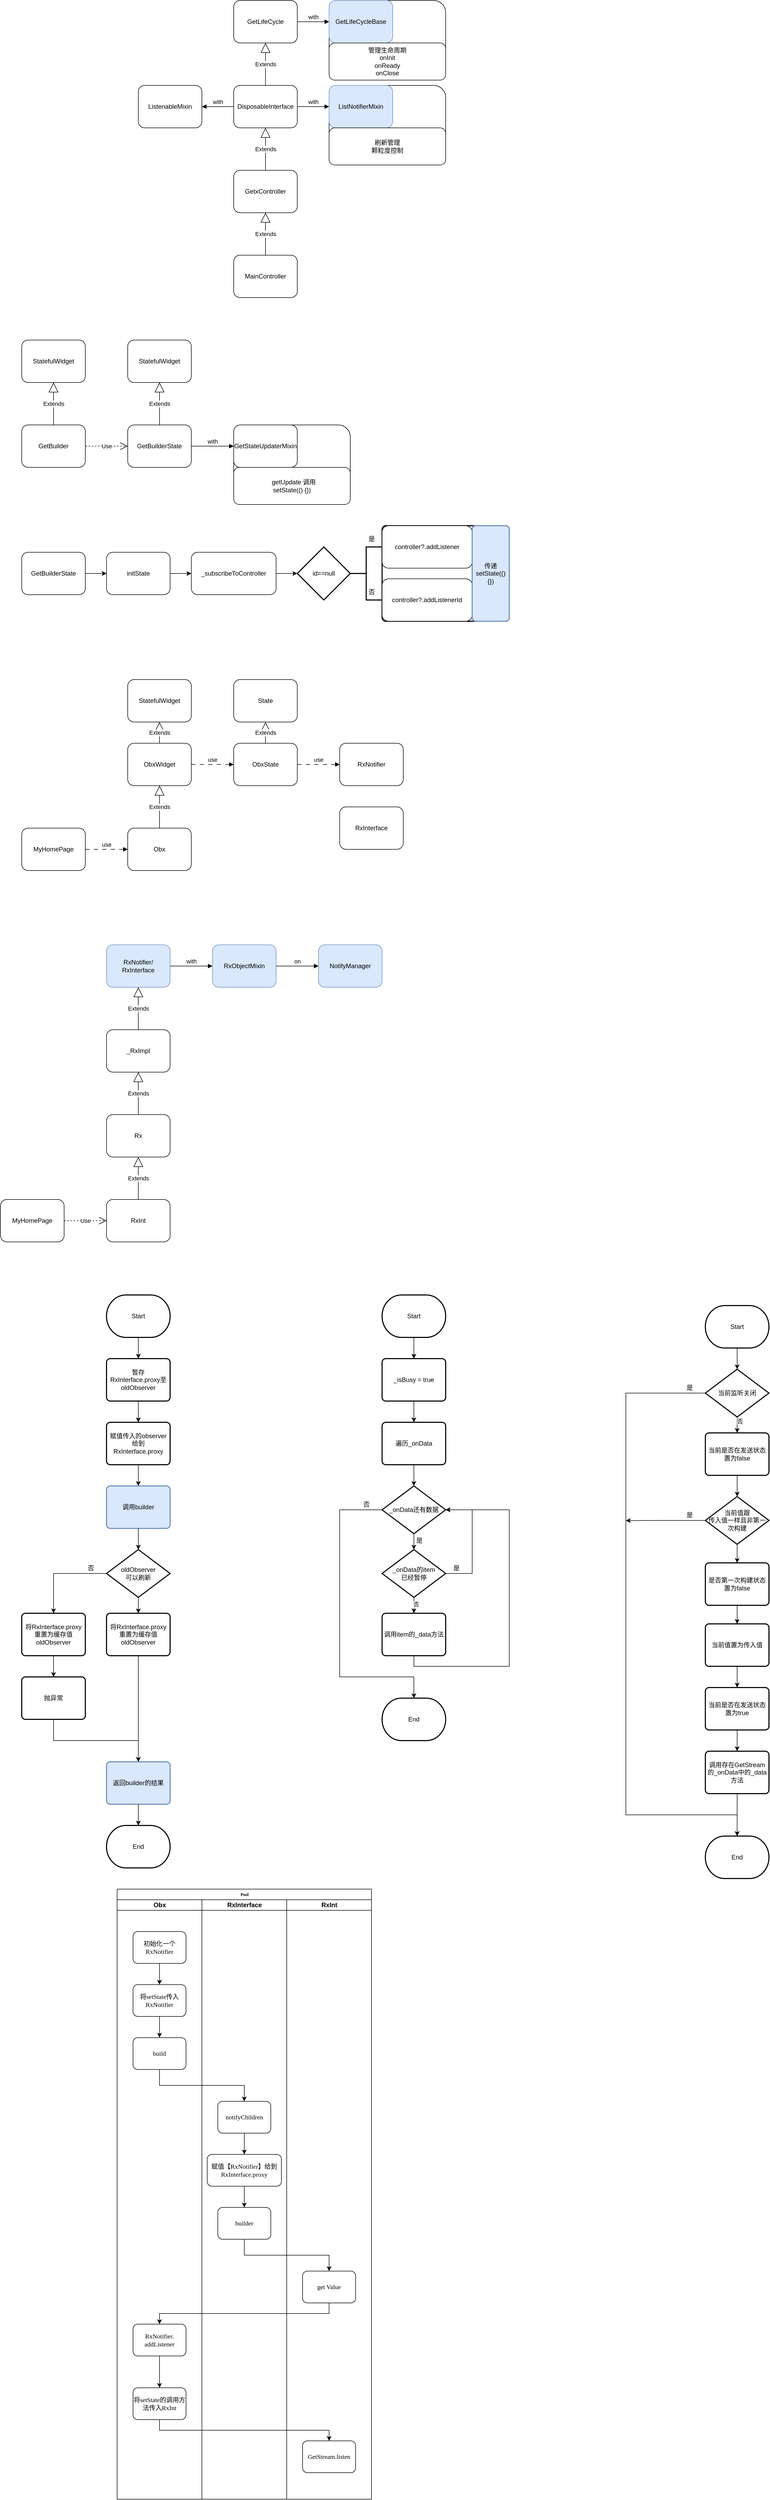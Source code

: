 <mxfile version="24.8.3" pages="2">
  <diagram name="第 1 页" id="KtZMUQ_HMYJ3NJI_0i4-">
    <mxGraphModel dx="1838" dy="1803" grid="1" gridSize="10" guides="1" tooltips="1" connect="1" arrows="1" fold="1" page="1" pageScale="1" pageWidth="1100" pageHeight="850" math="0" shadow="0">
      <root>
        <mxCell id="0" />
        <mxCell id="1" parent="0" />
        <mxCell id="SNZJ2nct3_6-nZTWgv0k-29" value="" style="rounded=1;whiteSpace=wrap;html=1;absoluteArcSize=1;arcSize=14;strokeWidth=2;" parent="1" vertex="1">
          <mxGeometry x="760" y="910" width="240" height="180" as="geometry" />
        </mxCell>
        <mxCell id="SNZJ2nct3_6-nZTWgv0k-13" value="" style="rounded=1;whiteSpace=wrap;html=1;" parent="1" vertex="1">
          <mxGeometry x="480" y="720" width="220" height="150" as="geometry" />
        </mxCell>
        <mxCell id="tziFPW0K3g8hJEwGUGj2-17" value="" style="rounded=1;whiteSpace=wrap;html=1;" parent="1" vertex="1">
          <mxGeometry x="660" y="80" width="220" height="150" as="geometry" />
        </mxCell>
        <mxCell id="tziFPW0K3g8hJEwGUGj2-15" value="" style="rounded=1;whiteSpace=wrap;html=1;" parent="1" vertex="1">
          <mxGeometry x="660" y="-80" width="220" height="150" as="geometry" />
        </mxCell>
        <mxCell id="tziFPW0K3g8hJEwGUGj2-1" value="MainController" style="rounded=1;whiteSpace=wrap;html=1;" parent="1" vertex="1">
          <mxGeometry x="480" y="400" width="120" height="80" as="geometry" />
        </mxCell>
        <mxCell id="tziFPW0K3g8hJEwGUGj2-2" value="GetxController" style="rounded=1;whiteSpace=wrap;html=1;" parent="1" vertex="1">
          <mxGeometry x="480" y="240" width="120" height="80" as="geometry" />
        </mxCell>
        <mxCell id="tziFPW0K3g8hJEwGUGj2-3" value="Extends" style="endArrow=block;endSize=16;endFill=0;html=1;rounded=0;entryX=0.5;entryY=1;entryDx=0;entryDy=0;exitX=0.5;exitY=0;exitDx=0;exitDy=0;" parent="1" source="tziFPW0K3g8hJEwGUGj2-1" target="tziFPW0K3g8hJEwGUGj2-2" edge="1">
          <mxGeometry width="160" relative="1" as="geometry">
            <mxPoint x="470" y="420" as="sourcePoint" />
            <mxPoint x="630" y="420" as="targetPoint" />
          </mxGeometry>
        </mxCell>
        <mxCell id="tziFPW0K3g8hJEwGUGj2-4" value="DisposableInterface" style="rounded=1;whiteSpace=wrap;html=1;" parent="1" vertex="1">
          <mxGeometry x="480" y="80" width="120" height="80" as="geometry" />
        </mxCell>
        <mxCell id="tziFPW0K3g8hJEwGUGj2-5" value="Extends" style="endArrow=block;endSize=16;endFill=0;html=1;rounded=0;entryX=0.5;entryY=1;entryDx=0;entryDy=0;exitX=0.5;exitY=0;exitDx=0;exitDy=0;" parent="1" source="tziFPW0K3g8hJEwGUGj2-2" target="tziFPW0K3g8hJEwGUGj2-4" edge="1">
          <mxGeometry width="160" relative="1" as="geometry">
            <mxPoint x="620" y="250" as="sourcePoint" />
            <mxPoint x="620" y="170" as="targetPoint" />
          </mxGeometry>
        </mxCell>
        <mxCell id="tziFPW0K3g8hJEwGUGj2-6" value="ListenableMixin" style="rounded=1;whiteSpace=wrap;html=1;" parent="1" vertex="1">
          <mxGeometry x="300" y="80" width="120" height="80" as="geometry" />
        </mxCell>
        <mxCell id="tziFPW0K3g8hJEwGUGj2-7" value="ListNotifierMixin" style="rounded=1;whiteSpace=wrap;html=1;fillColor=#dae8fc;strokeColor=#6c8ebf;" parent="1" vertex="1">
          <mxGeometry x="660" y="80" width="120" height="80" as="geometry" />
        </mxCell>
        <mxCell id="tziFPW0K3g8hJEwGUGj2-8" value="with" style="html=1;verticalAlign=bottom;endArrow=block;curved=0;rounded=0;entryX=1;entryY=0.5;entryDx=0;entryDy=0;" parent="1" target="tziFPW0K3g8hJEwGUGj2-6" edge="1">
          <mxGeometry width="80" relative="1" as="geometry">
            <mxPoint x="480" y="120" as="sourcePoint" />
            <mxPoint x="590" y="120" as="targetPoint" />
          </mxGeometry>
        </mxCell>
        <mxCell id="tziFPW0K3g8hJEwGUGj2-9" value="with" style="html=1;verticalAlign=bottom;endArrow=block;curved=0;rounded=0;entryX=0;entryY=0.5;entryDx=0;entryDy=0;exitX=1;exitY=0.5;exitDx=0;exitDy=0;" parent="1" source="tziFPW0K3g8hJEwGUGj2-4" target="tziFPW0K3g8hJEwGUGj2-7" edge="1">
          <mxGeometry width="80" relative="1" as="geometry">
            <mxPoint x="620" y="160" as="sourcePoint" />
            <mxPoint x="410" y="130" as="targetPoint" />
          </mxGeometry>
        </mxCell>
        <mxCell id="tziFPW0K3g8hJEwGUGj2-10" value="GetLifeCycle" style="rounded=1;whiteSpace=wrap;html=1;" parent="1" vertex="1">
          <mxGeometry x="480" y="-80" width="120" height="80" as="geometry" />
        </mxCell>
        <mxCell id="tziFPW0K3g8hJEwGUGj2-11" value="Extends" style="endArrow=block;endSize=16;endFill=0;html=1;rounded=0;entryX=0.5;entryY=1;entryDx=0;entryDy=0;" parent="1" source="tziFPW0K3g8hJEwGUGj2-4" target="tziFPW0K3g8hJEwGUGj2-10" edge="1">
          <mxGeometry width="160" relative="1" as="geometry">
            <mxPoint x="550" y="250" as="sourcePoint" />
            <mxPoint x="550" y="170" as="targetPoint" />
          </mxGeometry>
        </mxCell>
        <mxCell id="tziFPW0K3g8hJEwGUGj2-13" value="GetLifeCycleBase" style="rounded=1;whiteSpace=wrap;html=1;fillColor=#dae8fc;strokeColor=#6c8ebf;" parent="1" vertex="1">
          <mxGeometry x="660" y="-80" width="120" height="80" as="geometry" />
        </mxCell>
        <mxCell id="tziFPW0K3g8hJEwGUGj2-14" value="with" style="html=1;verticalAlign=bottom;endArrow=block;curved=0;rounded=0;entryX=0;entryY=0.5;entryDx=0;entryDy=0;exitX=1;exitY=0.5;exitDx=0;exitDy=0;" parent="1" source="tziFPW0K3g8hJEwGUGj2-10" target="tziFPW0K3g8hJEwGUGj2-13" edge="1">
          <mxGeometry width="80" relative="1" as="geometry">
            <mxPoint x="610" y="130" as="sourcePoint" />
            <mxPoint x="670" y="130" as="targetPoint" />
          </mxGeometry>
        </mxCell>
        <mxCell id="tziFPW0K3g8hJEwGUGj2-16" value="管理生命周期&lt;div&gt;onInit&lt;br&gt;onReady&lt;br&gt;&lt;/div&gt;&lt;div&gt;onClose&lt;br&gt;&lt;/div&gt;" style="rounded=1;whiteSpace=wrap;html=1;" parent="1" vertex="1">
          <mxGeometry x="660" width="220" height="70" as="geometry" />
        </mxCell>
        <mxCell id="tziFPW0K3g8hJEwGUGj2-18" value="刷新管理&lt;div&gt;颗粒度控制&lt;/div&gt;" style="rounded=1;whiteSpace=wrap;html=1;" parent="1" vertex="1">
          <mxGeometry x="660" y="160" width="220" height="70" as="geometry" />
        </mxCell>
        <mxCell id="SNZJ2nct3_6-nZTWgv0k-1" value="GetBuilder" style="rounded=1;whiteSpace=wrap;html=1;" parent="1" vertex="1">
          <mxGeometry x="80" y="720" width="120" height="80" as="geometry" />
        </mxCell>
        <mxCell id="SNZJ2nct3_6-nZTWgv0k-2" value="StatefulWidget" style="rounded=1;whiteSpace=wrap;html=1;" parent="1" vertex="1">
          <mxGeometry x="80" y="560" width="120" height="80" as="geometry" />
        </mxCell>
        <mxCell id="SNZJ2nct3_6-nZTWgv0k-3" value="Extends" style="endArrow=block;endSize=16;endFill=0;html=1;rounded=0;entryX=0.5;entryY=1;entryDx=0;entryDy=0;exitX=0.5;exitY=0;exitDx=0;exitDy=0;" parent="1" source="SNZJ2nct3_6-nZTWgv0k-1" target="SNZJ2nct3_6-nZTWgv0k-2" edge="1">
          <mxGeometry width="160" relative="1" as="geometry">
            <mxPoint x="390" y="490" as="sourcePoint" />
            <mxPoint x="390" y="410" as="targetPoint" />
          </mxGeometry>
        </mxCell>
        <mxCell id="SNZJ2nct3_6-nZTWgv0k-5" value="Use" style="endArrow=open;endSize=12;dashed=1;html=1;rounded=0;exitX=1;exitY=0.5;exitDx=0;exitDy=0;entryX=0;entryY=0.5;entryDx=0;entryDy=0;" parent="1" source="SNZJ2nct3_6-nZTWgv0k-1" target="SNZJ2nct3_6-nZTWgv0k-6" edge="1">
          <mxGeometry width="160" relative="1" as="geometry">
            <mxPoint x="310" y="710" as="sourcePoint" />
            <mxPoint x="280" y="760" as="targetPoint" />
          </mxGeometry>
        </mxCell>
        <mxCell id="SNZJ2nct3_6-nZTWgv0k-6" value="GetBuilderState" style="rounded=1;whiteSpace=wrap;html=1;" parent="1" vertex="1">
          <mxGeometry x="280" y="720" width="120" height="80" as="geometry" />
        </mxCell>
        <mxCell id="SNZJ2nct3_6-nZTWgv0k-8" value="StatefulWidget" style="rounded=1;whiteSpace=wrap;html=1;" parent="1" vertex="1">
          <mxGeometry x="280" y="560" width="120" height="80" as="geometry" />
        </mxCell>
        <mxCell id="SNZJ2nct3_6-nZTWgv0k-9" value="Extends" style="endArrow=block;endSize=16;endFill=0;html=1;rounded=0;entryX=0.5;entryY=1;entryDx=0;entryDy=0;exitX=0.5;exitY=0;exitDx=0;exitDy=0;exitPerimeter=0;" parent="1" source="SNZJ2nct3_6-nZTWgv0k-6" target="SNZJ2nct3_6-nZTWgv0k-8" edge="1">
          <mxGeometry width="160" relative="1" as="geometry">
            <mxPoint x="340" y="710" as="sourcePoint" />
            <mxPoint x="150" y="650" as="targetPoint" />
          </mxGeometry>
        </mxCell>
        <mxCell id="SNZJ2nct3_6-nZTWgv0k-11" value="with" style="html=1;verticalAlign=bottom;endArrow=block;curved=0;rounded=0;entryX=0;entryY=0.5;entryDx=0;entryDy=0;exitX=1;exitY=0.5;exitDx=0;exitDy=0;" parent="1" source="SNZJ2nct3_6-nZTWgv0k-6" target="SNZJ2nct3_6-nZTWgv0k-12" edge="1">
          <mxGeometry width="80" relative="1" as="geometry">
            <mxPoint x="410" y="772" as="sourcePoint" />
            <mxPoint x="670" y="-30" as="targetPoint" />
          </mxGeometry>
        </mxCell>
        <mxCell id="SNZJ2nct3_6-nZTWgv0k-12" value="GetStateUpdaterMixin" style="rounded=1;whiteSpace=wrap;html=1;" parent="1" vertex="1">
          <mxGeometry x="480" y="720" width="120" height="80" as="geometry" />
        </mxCell>
        <mxCell id="SNZJ2nct3_6-nZTWgv0k-14" value="&lt;div&gt;&lt;div&gt;&amp;nbsp;&amp;nbsp;&lt;span style=&quot;background-color: initial;&quot;&gt;getUpdate 调用&lt;br&gt;setState(() {})&lt;br&gt;&lt;/span&gt;&lt;/div&gt;&lt;/div&gt;" style="rounded=1;whiteSpace=wrap;html=1;" parent="1" vertex="1">
          <mxGeometry x="480" y="800" width="220" height="70" as="geometry" />
        </mxCell>
        <mxCell id="SNZJ2nct3_6-nZTWgv0k-17" style="edgeStyle=orthogonalEdgeStyle;rounded=0;orthogonalLoop=1;jettySize=auto;html=1;exitX=1;exitY=0.5;exitDx=0;exitDy=0;entryX=0;entryY=0.5;entryDx=0;entryDy=0;" parent="1" source="SNZJ2nct3_6-nZTWgv0k-15" target="SNZJ2nct3_6-nZTWgv0k-16" edge="1">
          <mxGeometry relative="1" as="geometry" />
        </mxCell>
        <mxCell id="SNZJ2nct3_6-nZTWgv0k-15" value="GetBuilderState" style="rounded=1;whiteSpace=wrap;html=1;" parent="1" vertex="1">
          <mxGeometry x="80" y="960" width="120" height="80" as="geometry" />
        </mxCell>
        <mxCell id="SNZJ2nct3_6-nZTWgv0k-19" style="edgeStyle=orthogonalEdgeStyle;rounded=0;orthogonalLoop=1;jettySize=auto;html=1;exitX=1;exitY=0.5;exitDx=0;exitDy=0;entryX=0;entryY=0.5;entryDx=0;entryDy=0;" parent="1" source="SNZJ2nct3_6-nZTWgv0k-16" target="SNZJ2nct3_6-nZTWgv0k-18" edge="1">
          <mxGeometry relative="1" as="geometry" />
        </mxCell>
        <mxCell id="SNZJ2nct3_6-nZTWgv0k-16" value="initState" style="rounded=1;whiteSpace=wrap;html=1;" parent="1" vertex="1">
          <mxGeometry x="240" y="960" width="120" height="80" as="geometry" />
        </mxCell>
        <mxCell id="SNZJ2nct3_6-nZTWgv0k-18" value="_subscribeToController" style="rounded=1;whiteSpace=wrap;html=1;" parent="1" vertex="1">
          <mxGeometry x="400" y="960" width="160" height="80" as="geometry" />
        </mxCell>
        <mxCell id="SNZJ2nct3_6-nZTWgv0k-21" value="id==null" style="strokeWidth=2;html=1;shape=mxgraph.flowchart.decision;whiteSpace=wrap;" parent="1" vertex="1">
          <mxGeometry x="600" y="950" width="100" height="100" as="geometry" />
        </mxCell>
        <mxCell id="SNZJ2nct3_6-nZTWgv0k-22" style="edgeStyle=orthogonalEdgeStyle;rounded=0;orthogonalLoop=1;jettySize=auto;html=1;exitX=1;exitY=0.5;exitDx=0;exitDy=0;entryX=0;entryY=0.5;entryDx=0;entryDy=0;entryPerimeter=0;" parent="1" source="SNZJ2nct3_6-nZTWgv0k-18" target="SNZJ2nct3_6-nZTWgv0k-21" edge="1">
          <mxGeometry relative="1" as="geometry" />
        </mxCell>
        <mxCell id="SNZJ2nct3_6-nZTWgv0k-23" value="" style="strokeWidth=2;html=1;shape=mxgraph.flowchart.annotation_2;align=left;labelPosition=right;pointerEvents=1;" parent="1" vertex="1">
          <mxGeometry x="700" y="950" width="60" height="100" as="geometry" />
        </mxCell>
        <mxCell id="SNZJ2nct3_6-nZTWgv0k-24" style="edgeStyle=orthogonalEdgeStyle;rounded=0;orthogonalLoop=1;jettySize=auto;html=1;exitX=0;exitY=0.5;exitDx=0;exitDy=0;exitPerimeter=0;entryX=1;entryY=0.5;entryDx=0;entryDy=0;entryPerimeter=0;" parent="1" source="SNZJ2nct3_6-nZTWgv0k-23" target="SNZJ2nct3_6-nZTWgv0k-21" edge="1">
          <mxGeometry relative="1" as="geometry" />
        </mxCell>
        <mxCell id="SNZJ2nct3_6-nZTWgv0k-25" value="是" style="text;html=1;align=center;verticalAlign=middle;resizable=0;points=[];autosize=1;strokeColor=none;fillColor=none;" parent="1" vertex="1">
          <mxGeometry x="720" y="920" width="40" height="30" as="geometry" />
        </mxCell>
        <mxCell id="SNZJ2nct3_6-nZTWgv0k-26" value="controller?.addListener" style="rounded=1;whiteSpace=wrap;html=1;" parent="1" vertex="1">
          <mxGeometry x="760" y="910" width="170" height="80" as="geometry" />
        </mxCell>
        <mxCell id="SNZJ2nct3_6-nZTWgv0k-27" value="controller?.addListenerId" style="rounded=1;whiteSpace=wrap;html=1;" parent="1" vertex="1">
          <mxGeometry x="760" y="1010" width="170" height="80" as="geometry" />
        </mxCell>
        <mxCell id="SNZJ2nct3_6-nZTWgv0k-28" value="否" style="text;html=1;align=center;verticalAlign=middle;resizable=0;points=[];autosize=1;strokeColor=none;fillColor=none;" parent="1" vertex="1">
          <mxGeometry x="720" y="1020" width="40" height="30" as="geometry" />
        </mxCell>
        <mxCell id="SNZJ2nct3_6-nZTWgv0k-30" value="传递&lt;div&gt;setState(() {})&lt;br&gt;&lt;/div&gt;" style="rounded=1;whiteSpace=wrap;html=1;absoluteArcSize=1;arcSize=14;strokeWidth=2;fillColor=#dae8fc;strokeColor=#6c8ebf;" parent="1" vertex="1">
          <mxGeometry x="930" y="910" width="70" height="180" as="geometry" />
        </mxCell>
        <mxCell id="FGk7uatt8q7ay4vjsJlc-1" value="MyHomePage" style="rounded=1;whiteSpace=wrap;html=1;" parent="1" vertex="1">
          <mxGeometry x="80" y="1480" width="120" height="80" as="geometry" />
        </mxCell>
        <mxCell id="FGk7uatt8q7ay4vjsJlc-2" value="Obx" style="rounded=1;whiteSpace=wrap;html=1;" parent="1" vertex="1">
          <mxGeometry x="280" y="1480" width="120" height="80" as="geometry" />
        </mxCell>
        <mxCell id="FGk7uatt8q7ay4vjsJlc-5" value="use" style="html=1;verticalAlign=bottom;endArrow=block;curved=0;rounded=0;exitX=1;exitY=0.5;exitDx=0;exitDy=0;entryX=0;entryY=0.5;entryDx=0;entryDy=0;dashed=1;dashPattern=8 8;" parent="1" source="FGk7uatt8q7ay4vjsJlc-1" target="FGk7uatt8q7ay4vjsJlc-2" edge="1">
          <mxGeometry width="80" relative="1" as="geometry">
            <mxPoint x="510" y="1490" as="sourcePoint" />
            <mxPoint x="140" y="1600" as="targetPoint" />
          </mxGeometry>
        </mxCell>
        <mxCell id="FGk7uatt8q7ay4vjsJlc-6" value="ObxWidget" style="rounded=1;whiteSpace=wrap;html=1;" parent="1" vertex="1">
          <mxGeometry x="280" y="1320" width="120" height="80" as="geometry" />
        </mxCell>
        <mxCell id="FGk7uatt8q7ay4vjsJlc-7" value="Extends" style="endArrow=block;endSize=16;endFill=0;html=1;rounded=0;entryX=0.5;entryY=1;entryDx=0;entryDy=0;exitX=0.5;exitY=0;exitDx=0;exitDy=0;" parent="1" source="FGk7uatt8q7ay4vjsJlc-2" target="FGk7uatt8q7ay4vjsJlc-6" edge="1">
          <mxGeometry width="160" relative="1" as="geometry">
            <mxPoint x="390" y="1435" as="sourcePoint" />
            <mxPoint x="390" y="1355" as="targetPoint" />
          </mxGeometry>
        </mxCell>
        <mxCell id="FGk7uatt8q7ay4vjsJlc-8" value="StatefulWidget" style="rounded=1;whiteSpace=wrap;html=1;" parent="1" vertex="1">
          <mxGeometry x="280" y="1200" width="120" height="80" as="geometry" />
        </mxCell>
        <mxCell id="FGk7uatt8q7ay4vjsJlc-9" value="Extends" style="endArrow=block;endSize=16;endFill=0;html=1;rounded=0;entryX=0.5;entryY=1;entryDx=0;entryDy=0;exitX=0.5;exitY=0;exitDx=0;exitDy=0;" parent="1" source="FGk7uatt8q7ay4vjsJlc-6" target="FGk7uatt8q7ay4vjsJlc-8" edge="1">
          <mxGeometry width="160" relative="1" as="geometry">
            <mxPoint x="430" y="1300" as="sourcePoint" />
            <mxPoint x="350" y="1410" as="targetPoint" />
          </mxGeometry>
        </mxCell>
        <mxCell id="FGk7uatt8q7ay4vjsJlc-10" value="use" style="html=1;verticalAlign=bottom;endArrow=block;curved=0;rounded=0;exitX=1;exitY=0.5;exitDx=0;exitDy=0;dashed=1;dashPattern=8 8;entryX=0;entryY=0.5;entryDx=0;entryDy=0;" parent="1" source="FGk7uatt8q7ay4vjsJlc-6" target="FGk7uatt8q7ay4vjsJlc-11" edge="1">
          <mxGeometry width="80" relative="1" as="geometry">
            <mxPoint x="210" y="1530" as="sourcePoint" />
            <mxPoint x="520" y="1400" as="targetPoint" />
          </mxGeometry>
        </mxCell>
        <mxCell id="FGk7uatt8q7ay4vjsJlc-11" value="ObxState" style="rounded=1;whiteSpace=wrap;html=1;" parent="1" vertex="1">
          <mxGeometry x="480" y="1320" width="120" height="80" as="geometry" />
        </mxCell>
        <mxCell id="FGk7uatt8q7ay4vjsJlc-12" value="State" style="rounded=1;whiteSpace=wrap;html=1;" parent="1" vertex="1">
          <mxGeometry x="480" y="1200" width="120" height="80" as="geometry" />
        </mxCell>
        <mxCell id="FGk7uatt8q7ay4vjsJlc-13" value="Extends" style="endArrow=block;endSize=16;endFill=0;html=1;rounded=0;entryX=0.5;entryY=1;entryDx=0;entryDy=0;exitX=0.5;exitY=0;exitDx=0;exitDy=0;" parent="1" source="FGk7uatt8q7ay4vjsJlc-11" target="FGk7uatt8q7ay4vjsJlc-12" edge="1">
          <mxGeometry width="160" relative="1" as="geometry">
            <mxPoint x="350" y="1330" as="sourcePoint" />
            <mxPoint x="350" y="1290" as="targetPoint" />
          </mxGeometry>
        </mxCell>
        <mxCell id="FGk7uatt8q7ay4vjsJlc-14" value="RxNotifier" style="rounded=1;whiteSpace=wrap;html=1;" parent="1" vertex="1">
          <mxGeometry x="680" y="1320" width="120" height="80" as="geometry" />
        </mxCell>
        <mxCell id="FGk7uatt8q7ay4vjsJlc-15" value="use" style="html=1;verticalAlign=bottom;endArrow=block;curved=0;rounded=0;exitX=1;exitY=0.5;exitDx=0;exitDy=0;dashed=1;dashPattern=8 8;entryX=0;entryY=0.5;entryDx=0;entryDy=0;" parent="1" source="FGk7uatt8q7ay4vjsJlc-11" target="FGk7uatt8q7ay4vjsJlc-14" edge="1">
          <mxGeometry width="80" relative="1" as="geometry">
            <mxPoint x="410" y="1370" as="sourcePoint" />
            <mxPoint x="490" y="1370" as="targetPoint" />
          </mxGeometry>
        </mxCell>
        <mxCell id="FGk7uatt8q7ay4vjsJlc-16" value="RxInterface" style="rounded=1;whiteSpace=wrap;html=1;" parent="1" vertex="1">
          <mxGeometry x="680" y="1440" width="120" height="80" as="geometry" />
        </mxCell>
        <mxCell id="q1cwfBUUmORI7eDJNhAQ-1" value="MyHomePage" style="rounded=1;whiteSpace=wrap;html=1;" parent="1" vertex="1">
          <mxGeometry x="40" y="2180" width="120" height="80" as="geometry" />
        </mxCell>
        <mxCell id="q1cwfBUUmORI7eDJNhAQ-2" value="RxInt" style="rounded=1;whiteSpace=wrap;html=1;" parent="1" vertex="1">
          <mxGeometry x="240" y="2180" width="120" height="80" as="geometry" />
        </mxCell>
        <mxCell id="q1cwfBUUmORI7eDJNhAQ-4" value="Use" style="endArrow=open;endSize=12;dashed=1;html=1;rounded=0;exitX=1;exitY=0.5;exitDx=0;exitDy=0;entryX=0;entryY=0.5;entryDx=0;entryDy=0;" parent="1" source="q1cwfBUUmORI7eDJNhAQ-1" target="q1cwfBUUmORI7eDJNhAQ-2" edge="1">
          <mxGeometry width="160" relative="1" as="geometry">
            <mxPoint x="430" y="2010" as="sourcePoint" />
            <mxPoint x="590" y="2010" as="targetPoint" />
          </mxGeometry>
        </mxCell>
        <mxCell id="q1cwfBUUmORI7eDJNhAQ-5" value="Rx" style="rounded=1;whiteSpace=wrap;html=1;" parent="1" vertex="1">
          <mxGeometry x="240" y="2020" width="120" height="80" as="geometry" />
        </mxCell>
        <mxCell id="q1cwfBUUmORI7eDJNhAQ-6" value="Extends" style="endArrow=block;endSize=16;endFill=0;html=1;rounded=0;entryX=0.5;entryY=1;entryDx=0;entryDy=0;exitX=0.5;exitY=0;exitDx=0;exitDy=0;" parent="1" source="q1cwfBUUmORI7eDJNhAQ-2" target="q1cwfBUUmORI7eDJNhAQ-5" edge="1">
          <mxGeometry width="160" relative="1" as="geometry">
            <mxPoint x="310" y="1670" as="sourcePoint" />
            <mxPoint x="310" y="1590" as="targetPoint" />
          </mxGeometry>
        </mxCell>
        <mxCell id="q1cwfBUUmORI7eDJNhAQ-7" value="_RxImpl" style="rounded=1;whiteSpace=wrap;html=1;" parent="1" vertex="1">
          <mxGeometry x="240" y="1860" width="120" height="80" as="geometry" />
        </mxCell>
        <mxCell id="q1cwfBUUmORI7eDJNhAQ-8" value="Extends" style="endArrow=block;endSize=16;endFill=0;html=1;rounded=0;entryX=0.5;entryY=1;entryDx=0;entryDy=0;exitX=0.5;exitY=0;exitDx=0;exitDy=0;" parent="1" source="q1cwfBUUmORI7eDJNhAQ-5" target="q1cwfBUUmORI7eDJNhAQ-7" edge="1">
          <mxGeometry width="160" relative="1" as="geometry">
            <mxPoint x="310" y="2190" as="sourcePoint" />
            <mxPoint x="310" y="2110" as="targetPoint" />
          </mxGeometry>
        </mxCell>
        <mxCell id="q1cwfBUUmORI7eDJNhAQ-9" value="RxNotifier/&lt;div&gt;RxInterface&lt;/div&gt;" style="rounded=1;whiteSpace=wrap;html=1;fillColor=#dae8fc;strokeColor=#6c8ebf;" parent="1" vertex="1">
          <mxGeometry x="240" y="1700" width="120" height="80" as="geometry" />
        </mxCell>
        <mxCell id="q1cwfBUUmORI7eDJNhAQ-10" value="Extends" style="endArrow=block;endSize=16;endFill=0;html=1;rounded=0;entryX=0.5;entryY=1;entryDx=0;entryDy=0;exitX=0.5;exitY=0;exitDx=0;exitDy=0;" parent="1" source="q1cwfBUUmORI7eDJNhAQ-7" target="q1cwfBUUmORI7eDJNhAQ-9" edge="1">
          <mxGeometry width="160" relative="1" as="geometry">
            <mxPoint x="310" y="2030" as="sourcePoint" />
            <mxPoint x="310" y="1950" as="targetPoint" />
          </mxGeometry>
        </mxCell>
        <mxCell id="q1cwfBUUmORI7eDJNhAQ-11" value="RxObjectMixin" style="rounded=1;whiteSpace=wrap;html=1;fillColor=#dae8fc;strokeColor=#6c8ebf;" parent="1" vertex="1">
          <mxGeometry x="440" y="1700" width="120" height="80" as="geometry" />
        </mxCell>
        <mxCell id="q1cwfBUUmORI7eDJNhAQ-12" value="with" style="html=1;verticalAlign=bottom;endArrow=block;curved=0;rounded=0;entryX=0;entryY=0.5;entryDx=0;entryDy=0;exitX=1;exitY=0.5;exitDx=0;exitDy=0;" parent="1" source="q1cwfBUUmORI7eDJNhAQ-9" target="q1cwfBUUmORI7eDJNhAQ-11" edge="1">
          <mxGeometry width="80" relative="1" as="geometry">
            <mxPoint x="370" y="1650" as="sourcePoint" />
            <mxPoint x="450" y="1650" as="targetPoint" />
          </mxGeometry>
        </mxCell>
        <mxCell id="q1cwfBUUmORI7eDJNhAQ-13" value="NotifyManager" style="rounded=1;whiteSpace=wrap;html=1;fillColor=#dae8fc;strokeColor=#6c8ebf;" parent="1" vertex="1">
          <mxGeometry x="640" y="1700" width="120" height="80" as="geometry" />
        </mxCell>
        <mxCell id="q1cwfBUUmORI7eDJNhAQ-14" value="on" style="html=1;verticalAlign=bottom;endArrow=block;curved=0;rounded=0;entryX=0;entryY=0.5;entryDx=0;entryDy=0;exitX=1;exitY=0.5;exitDx=0;exitDy=0;" parent="1" source="q1cwfBUUmORI7eDJNhAQ-11" target="q1cwfBUUmORI7eDJNhAQ-13" edge="1">
          <mxGeometry width="80" relative="1" as="geometry">
            <mxPoint x="370" y="1750" as="sourcePoint" />
            <mxPoint x="450" y="1750" as="targetPoint" />
          </mxGeometry>
        </mxCell>
        <mxCell id="q1cwfBUUmORI7eDJNhAQ-21" style="edgeStyle=orthogonalEdgeStyle;rounded=0;orthogonalLoop=1;jettySize=auto;html=1;exitX=0.5;exitY=1;exitDx=0;exitDy=0;" parent="1" source="q1cwfBUUmORI7eDJNhAQ-16" target="q1cwfBUUmORI7eDJNhAQ-20" edge="1">
          <mxGeometry relative="1" as="geometry" />
        </mxCell>
        <mxCell id="q1cwfBUUmORI7eDJNhAQ-16" value="_isBusy = true" style="rounded=1;whiteSpace=wrap;html=1;absoluteArcSize=1;arcSize=14;strokeWidth=2;" parent="1" vertex="1">
          <mxGeometry x="760" y="2480" width="120" height="80" as="geometry" />
        </mxCell>
        <mxCell id="q1cwfBUUmORI7eDJNhAQ-18" style="edgeStyle=orthogonalEdgeStyle;rounded=0;orthogonalLoop=1;jettySize=auto;html=1;entryX=0.5;entryY=0;entryDx=0;entryDy=0;" parent="1" source="q1cwfBUUmORI7eDJNhAQ-17" target="q1cwfBUUmORI7eDJNhAQ-16" edge="1">
          <mxGeometry relative="1" as="geometry" />
        </mxCell>
        <mxCell id="q1cwfBUUmORI7eDJNhAQ-17" value="Start" style="strokeWidth=2;html=1;shape=mxgraph.flowchart.terminator;whiteSpace=wrap;" parent="1" vertex="1">
          <mxGeometry x="760" y="2360" width="120" height="80" as="geometry" />
        </mxCell>
        <mxCell id="q1cwfBUUmORI7eDJNhAQ-35" style="edgeStyle=orthogonalEdgeStyle;rounded=0;orthogonalLoop=1;jettySize=auto;html=1;exitX=0;exitY=0.5;exitDx=0;exitDy=0;exitPerimeter=0;" parent="1" source="q1cwfBUUmORI7eDJNhAQ-19" target="q1cwfBUUmORI7eDJNhAQ-25" edge="1">
          <mxGeometry relative="1" as="geometry">
            <Array as="points">
              <mxPoint x="680" y="2765" />
              <mxPoint x="680" y="3080" />
              <mxPoint x="820" y="3080" />
            </Array>
          </mxGeometry>
        </mxCell>
        <mxCell id="q1cwfBUUmORI7eDJNhAQ-19" value="_onData还有数据" style="strokeWidth=2;html=1;shape=mxgraph.flowchart.decision;whiteSpace=wrap;" parent="1" vertex="1">
          <mxGeometry x="760" y="2720" width="120" height="90" as="geometry" />
        </mxCell>
        <mxCell id="q1cwfBUUmORI7eDJNhAQ-22" style="edgeStyle=orthogonalEdgeStyle;rounded=0;orthogonalLoop=1;jettySize=auto;html=1;exitX=0.5;exitY=1;exitDx=0;exitDy=0;" parent="1" source="q1cwfBUUmORI7eDJNhAQ-20" target="q1cwfBUUmORI7eDJNhAQ-19" edge="1">
          <mxGeometry relative="1" as="geometry" />
        </mxCell>
        <mxCell id="q1cwfBUUmORI7eDJNhAQ-20" value="遍历_onData" style="rounded=1;whiteSpace=wrap;html=1;absoluteArcSize=1;arcSize=14;strokeWidth=2;" parent="1" vertex="1">
          <mxGeometry x="760" y="2600" width="120" height="80" as="geometry" />
        </mxCell>
        <mxCell id="q1cwfBUUmORI7eDJNhAQ-23" value="调用item的_data方法" style="rounded=1;whiteSpace=wrap;html=1;absoluteArcSize=1;arcSize=14;strokeWidth=2;" parent="1" vertex="1">
          <mxGeometry x="760" y="2960" width="120" height="80" as="geometry" />
        </mxCell>
        <mxCell id="q1cwfBUUmORI7eDJNhAQ-28" style="edgeStyle=orthogonalEdgeStyle;rounded=0;orthogonalLoop=1;jettySize=auto;html=1;exitX=0.5;exitY=1;exitDx=0;exitDy=0;exitPerimeter=0;entryX=0.5;entryY=0;entryDx=0;entryDy=0;" parent="1" source="q1cwfBUUmORI7eDJNhAQ-24" target="q1cwfBUUmORI7eDJNhAQ-23" edge="1">
          <mxGeometry relative="1" as="geometry" />
        </mxCell>
        <mxCell id="q1cwfBUUmORI7eDJNhAQ-29" value="否" style="edgeLabel;html=1;align=center;verticalAlign=middle;resizable=0;points=[];" parent="q1cwfBUUmORI7eDJNhAQ-28" vertex="1" connectable="0">
          <mxGeometry x="-0.133" y="4" relative="1" as="geometry">
            <mxPoint as="offset" />
          </mxGeometry>
        </mxCell>
        <mxCell id="q1cwfBUUmORI7eDJNhAQ-32" style="edgeStyle=orthogonalEdgeStyle;rounded=0;orthogonalLoop=1;jettySize=auto;html=1;exitX=1;exitY=0.5;exitDx=0;exitDy=0;exitPerimeter=0;" parent="1" source="q1cwfBUUmORI7eDJNhAQ-24" target="q1cwfBUUmORI7eDJNhAQ-19" edge="1">
          <mxGeometry relative="1" as="geometry">
            <mxPoint x="960" y="3007.5" as="sourcePoint" />
            <mxPoint x="960" y="2762.5" as="targetPoint" />
            <Array as="points">
              <mxPoint x="930" y="2885" />
              <mxPoint x="930" y="2765" />
            </Array>
          </mxGeometry>
        </mxCell>
        <mxCell id="q1cwfBUUmORI7eDJNhAQ-24" value="_onData的item&lt;div&gt;已经暂停&lt;/div&gt;" style="strokeWidth=2;html=1;shape=mxgraph.flowchart.decision;whiteSpace=wrap;" parent="1" vertex="1">
          <mxGeometry x="760" y="2840" width="120" height="90" as="geometry" />
        </mxCell>
        <mxCell id="q1cwfBUUmORI7eDJNhAQ-25" value="End" style="strokeWidth=2;html=1;shape=mxgraph.flowchart.terminator;whiteSpace=wrap;" parent="1" vertex="1">
          <mxGeometry x="760" y="3120" width="120" height="80" as="geometry" />
        </mxCell>
        <mxCell id="q1cwfBUUmORI7eDJNhAQ-26" style="edgeStyle=orthogonalEdgeStyle;rounded=0;orthogonalLoop=1;jettySize=auto;html=1;exitX=0.5;exitY=1;exitDx=0;exitDy=0;exitPerimeter=0;entryX=0.5;entryY=0;entryDx=0;entryDy=0;entryPerimeter=0;" parent="1" source="q1cwfBUUmORI7eDJNhAQ-19" target="q1cwfBUUmORI7eDJNhAQ-24" edge="1">
          <mxGeometry relative="1" as="geometry" />
        </mxCell>
        <mxCell id="q1cwfBUUmORI7eDJNhAQ-27" value="是" style="text;html=1;align=center;verticalAlign=middle;resizable=0;points=[];autosize=1;strokeColor=none;fillColor=none;" parent="1" vertex="1">
          <mxGeometry x="810" y="2808" width="40" height="30" as="geometry" />
        </mxCell>
        <mxCell id="q1cwfBUUmORI7eDJNhAQ-33" value="是" style="text;html=1;align=center;verticalAlign=middle;resizable=0;points=[];autosize=1;strokeColor=none;fillColor=none;" parent="1" vertex="1">
          <mxGeometry x="880" y="2860" width="40" height="30" as="geometry" />
        </mxCell>
        <mxCell id="q1cwfBUUmORI7eDJNhAQ-36" value="否" style="text;html=1;align=center;verticalAlign=middle;resizable=0;points=[];autosize=1;strokeColor=none;fillColor=none;" parent="1" vertex="1">
          <mxGeometry x="710" y="2740" width="40" height="30" as="geometry" />
        </mxCell>
        <mxCell id="q1cwfBUUmORI7eDJNhAQ-37" style="edgeStyle=orthogonalEdgeStyle;rounded=0;orthogonalLoop=1;jettySize=auto;html=1;exitX=0.5;exitY=1;exitDx=0;exitDy=0;entryX=1;entryY=0.5;entryDx=0;entryDy=0;entryPerimeter=0;" parent="1" source="q1cwfBUUmORI7eDJNhAQ-23" target="q1cwfBUUmORI7eDJNhAQ-19" edge="1">
          <mxGeometry relative="1" as="geometry">
            <Array as="points">
              <mxPoint x="820" y="3060" />
              <mxPoint x="1000" y="3060" />
              <mxPoint x="1000" y="2765" />
            </Array>
          </mxGeometry>
        </mxCell>
        <mxCell id="8tnDo5V5xHyN75TjA2hz-3" style="edgeStyle=orthogonalEdgeStyle;rounded=0;orthogonalLoop=1;jettySize=auto;html=1;exitX=0.5;exitY=1;exitDx=0;exitDy=0;exitPerimeter=0;entryX=0.5;entryY=0;entryDx=0;entryDy=0;" parent="1" source="8tnDo5V5xHyN75TjA2hz-1" target="8tnDo5V5xHyN75TjA2hz-2" edge="1">
          <mxGeometry relative="1" as="geometry" />
        </mxCell>
        <mxCell id="8tnDo5V5xHyN75TjA2hz-1" value="Start" style="strokeWidth=2;html=1;shape=mxgraph.flowchart.terminator;whiteSpace=wrap;" parent="1" vertex="1">
          <mxGeometry x="240" y="2360" width="120" height="80" as="geometry" />
        </mxCell>
        <mxCell id="8tnDo5V5xHyN75TjA2hz-5" style="edgeStyle=orthogonalEdgeStyle;rounded=0;orthogonalLoop=1;jettySize=auto;html=1;exitX=0.5;exitY=1;exitDx=0;exitDy=0;entryX=0.5;entryY=0;entryDx=0;entryDy=0;" parent="1" source="8tnDo5V5xHyN75TjA2hz-2" target="8tnDo5V5xHyN75TjA2hz-4" edge="1">
          <mxGeometry relative="1" as="geometry" />
        </mxCell>
        <mxCell id="8tnDo5V5xHyN75TjA2hz-2" value="暂存RxInterface.proxy至&lt;br&gt;oldObserver" style="rounded=1;whiteSpace=wrap;html=1;absoluteArcSize=1;arcSize=14;strokeWidth=2;" parent="1" vertex="1">
          <mxGeometry x="240" y="2480" width="120" height="80" as="geometry" />
        </mxCell>
        <mxCell id="8tnDo5V5xHyN75TjA2hz-7" style="edgeStyle=orthogonalEdgeStyle;rounded=0;orthogonalLoop=1;jettySize=auto;html=1;exitX=0.5;exitY=1;exitDx=0;exitDy=0;entryX=0.5;entryY=0;entryDx=0;entryDy=0;" parent="1" source="8tnDo5V5xHyN75TjA2hz-4" target="8tnDo5V5xHyN75TjA2hz-6" edge="1">
          <mxGeometry relative="1" as="geometry" />
        </mxCell>
        <mxCell id="8tnDo5V5xHyN75TjA2hz-4" value="赋值传入的observer给到RxInterface.proxy" style="rounded=1;whiteSpace=wrap;html=1;absoluteArcSize=1;arcSize=14;strokeWidth=2;" parent="1" vertex="1">
          <mxGeometry x="240" y="2600" width="120" height="80" as="geometry" />
        </mxCell>
        <mxCell id="8tnDo5V5xHyN75TjA2hz-6" value="调用builder" style="rounded=1;whiteSpace=wrap;html=1;absoluteArcSize=1;arcSize=14;strokeWidth=2;fillColor=#dae8fc;strokeColor=#6c8ebf;" parent="1" vertex="1">
          <mxGeometry x="240" y="2720" width="120" height="80" as="geometry" />
        </mxCell>
        <mxCell id="8tnDo5V5xHyN75TjA2hz-18" style="edgeStyle=orthogonalEdgeStyle;rounded=0;orthogonalLoop=1;jettySize=auto;html=1;exitX=0;exitY=0.5;exitDx=0;exitDy=0;exitPerimeter=0;" parent="1" source="8tnDo5V5xHyN75TjA2hz-8" target="8tnDo5V5xHyN75TjA2hz-15" edge="1">
          <mxGeometry relative="1" as="geometry" />
        </mxCell>
        <mxCell id="8tnDo5V5xHyN75TjA2hz-27" style="edgeStyle=orthogonalEdgeStyle;rounded=0;orthogonalLoop=1;jettySize=auto;html=1;exitX=0.5;exitY=1;exitDx=0;exitDy=0;exitPerimeter=0;entryX=0.5;entryY=0;entryDx=0;entryDy=0;" parent="1" source="8tnDo5V5xHyN75TjA2hz-8" target="8tnDo5V5xHyN75TjA2hz-26" edge="1">
          <mxGeometry relative="1" as="geometry" />
        </mxCell>
        <mxCell id="8tnDo5V5xHyN75TjA2hz-8" value="oldObserver&lt;br&gt;可以刷新" style="strokeWidth=2;html=1;shape=mxgraph.flowchart.decision;whiteSpace=wrap;" parent="1" vertex="1">
          <mxGeometry x="240" y="2840" width="120" height="90" as="geometry" />
        </mxCell>
        <mxCell id="8tnDo5V5xHyN75TjA2hz-9" style="edgeStyle=orthogonalEdgeStyle;rounded=0;orthogonalLoop=1;jettySize=auto;html=1;exitX=0.5;exitY=1;exitDx=0;exitDy=0;entryX=0.5;entryY=0;entryDx=0;entryDy=0;entryPerimeter=0;" parent="1" source="8tnDo5V5xHyN75TjA2hz-6" target="8tnDo5V5xHyN75TjA2hz-8" edge="1">
          <mxGeometry relative="1" as="geometry" />
        </mxCell>
        <mxCell id="8tnDo5V5xHyN75TjA2hz-11" value="End" style="strokeWidth=2;html=1;shape=mxgraph.flowchart.terminator;whiteSpace=wrap;" parent="1" vertex="1">
          <mxGeometry x="240" y="3360" width="120" height="80" as="geometry" />
        </mxCell>
        <mxCell id="8tnDo5V5xHyN75TjA2hz-12" value="否" style="text;html=1;align=center;verticalAlign=middle;resizable=0;points=[];autosize=1;strokeColor=none;fillColor=none;" parent="1" vertex="1">
          <mxGeometry x="190" y="2860" width="40" height="30" as="geometry" />
        </mxCell>
        <mxCell id="8tnDo5V5xHyN75TjA2hz-24" style="edgeStyle=orthogonalEdgeStyle;rounded=0;orthogonalLoop=1;jettySize=auto;html=1;exitX=0.5;exitY=1;exitDx=0;exitDy=0;entryX=0.5;entryY=0;entryDx=0;entryDy=0;" parent="1" source="8tnDo5V5xHyN75TjA2hz-14" target="8tnDo5V5xHyN75TjA2hz-23" edge="1">
          <mxGeometry relative="1" as="geometry" />
        </mxCell>
        <mxCell id="8tnDo5V5xHyN75TjA2hz-14" value="抛异常" style="rounded=1;whiteSpace=wrap;html=1;absoluteArcSize=1;arcSize=14;strokeWidth=2;" parent="1" vertex="1">
          <mxGeometry x="80" y="3080" width="120" height="80" as="geometry" />
        </mxCell>
        <mxCell id="8tnDo5V5xHyN75TjA2hz-20" style="edgeStyle=orthogonalEdgeStyle;rounded=0;orthogonalLoop=1;jettySize=auto;html=1;exitX=0.5;exitY=1;exitDx=0;exitDy=0;entryX=0.5;entryY=0;entryDx=0;entryDy=0;" parent="1" source="8tnDo5V5xHyN75TjA2hz-15" target="8tnDo5V5xHyN75TjA2hz-14" edge="1">
          <mxGeometry relative="1" as="geometry" />
        </mxCell>
        <mxCell id="8tnDo5V5xHyN75TjA2hz-15" value="将RxInterface.proxy&lt;div&gt;重置为缓存值&lt;br&gt;oldObserver&lt;/div&gt;" style="rounded=1;whiteSpace=wrap;html=1;absoluteArcSize=1;arcSize=14;strokeWidth=2;" parent="1" vertex="1">
          <mxGeometry x="80" y="2960" width="120" height="80" as="geometry" />
        </mxCell>
        <mxCell id="8tnDo5V5xHyN75TjA2hz-23" value="返回builder的结果" style="rounded=1;whiteSpace=wrap;html=1;absoluteArcSize=1;arcSize=14;strokeWidth=2;fillColor=#dae8fc;strokeColor=#6c8ebf;" parent="1" vertex="1">
          <mxGeometry x="240" y="3240" width="120" height="80" as="geometry" />
        </mxCell>
        <mxCell id="8tnDo5V5xHyN75TjA2hz-25" style="edgeStyle=orthogonalEdgeStyle;rounded=0;orthogonalLoop=1;jettySize=auto;html=1;exitX=0.5;exitY=1;exitDx=0;exitDy=0;entryX=0.5;entryY=0;entryDx=0;entryDy=0;entryPerimeter=0;" parent="1" source="8tnDo5V5xHyN75TjA2hz-23" target="8tnDo5V5xHyN75TjA2hz-11" edge="1">
          <mxGeometry relative="1" as="geometry" />
        </mxCell>
        <mxCell id="8tnDo5V5xHyN75TjA2hz-28" style="edgeStyle=orthogonalEdgeStyle;rounded=0;orthogonalLoop=1;jettySize=auto;html=1;exitX=0.5;exitY=1;exitDx=0;exitDy=0;entryX=0.5;entryY=0;entryDx=0;entryDy=0;" parent="1" source="8tnDo5V5xHyN75TjA2hz-26" target="8tnDo5V5xHyN75TjA2hz-23" edge="1">
          <mxGeometry relative="1" as="geometry" />
        </mxCell>
        <mxCell id="8tnDo5V5xHyN75TjA2hz-26" value="将RxInterface.proxy&lt;div&gt;重置为缓存值&lt;br&gt;oldObserver&lt;/div&gt;" style="rounded=1;whiteSpace=wrap;html=1;absoluteArcSize=1;arcSize=14;strokeWidth=2;" parent="1" vertex="1">
          <mxGeometry x="240" y="2960" width="120" height="80" as="geometry" />
        </mxCell>
        <mxCell id="HD9PS1_mTi8TxT4UDBx3-1" value="Pool" style="swimlane;html=1;childLayout=stackLayout;startSize=20;rounded=0;shadow=0;labelBackgroundColor=none;strokeWidth=1;fontFamily=Verdana;fontSize=8;align=center;" vertex="1" parent="1">
          <mxGeometry x="260" y="3480" width="480" height="1150" as="geometry" />
        </mxCell>
        <mxCell id="HD9PS1_mTi8TxT4UDBx3-2" value="Obx" style="swimlane;html=1;startSize=20;" vertex="1" parent="HD9PS1_mTi8TxT4UDBx3-1">
          <mxGeometry y="20" width="160" height="1130" as="geometry" />
        </mxCell>
        <mxCell id="HD9PS1_mTi8TxT4UDBx3-48" style="edgeStyle=orthogonalEdgeStyle;rounded=0;orthogonalLoop=1;jettySize=auto;html=1;exitX=0.5;exitY=1;exitDx=0;exitDy=0;entryX=0.5;entryY=0;entryDx=0;entryDy=0;" edge="1" parent="HD9PS1_mTi8TxT4UDBx3-2" source="HD9PS1_mTi8TxT4UDBx3-3" target="HD9PS1_mTi8TxT4UDBx3-46">
          <mxGeometry relative="1" as="geometry" />
        </mxCell>
        <mxCell id="HD9PS1_mTi8TxT4UDBx3-3" value="&lt;font style=&quot;font-size: 12px;&quot;&gt;初始化一个RxNotifier&lt;/font&gt;" style="rounded=1;whiteSpace=wrap;html=1;shadow=0;labelBackgroundColor=none;strokeWidth=1;fontFamily=Verdana;fontSize=8;align=center;" vertex="1" parent="HD9PS1_mTi8TxT4UDBx3-2">
          <mxGeometry x="30" y="60" width="100" height="60" as="geometry" />
        </mxCell>
        <mxCell id="HD9PS1_mTi8TxT4UDBx3-49" style="edgeStyle=orthogonalEdgeStyle;rounded=0;orthogonalLoop=1;jettySize=auto;html=1;exitX=0.5;exitY=1;exitDx=0;exitDy=0;entryX=0.5;entryY=0;entryDx=0;entryDy=0;" edge="1" parent="HD9PS1_mTi8TxT4UDBx3-2" source="HD9PS1_mTi8TxT4UDBx3-46" target="HD9PS1_mTi8TxT4UDBx3-47">
          <mxGeometry relative="1" as="geometry" />
        </mxCell>
        <mxCell id="HD9PS1_mTi8TxT4UDBx3-46" value="&lt;font style=&quot;font-size: 12px;&quot;&gt;将setState传入&lt;br&gt;RxNotifier&lt;/font&gt;" style="rounded=1;whiteSpace=wrap;html=1;shadow=0;labelBackgroundColor=none;strokeWidth=1;fontFamily=Verdana;fontSize=8;align=center;" vertex="1" parent="HD9PS1_mTi8TxT4UDBx3-2">
          <mxGeometry x="30" y="160" width="100" height="60" as="geometry" />
        </mxCell>
        <mxCell id="HD9PS1_mTi8TxT4UDBx3-47" value="&lt;span style=&quot;font-size: 12px;&quot;&gt;build&lt;/span&gt;" style="rounded=1;whiteSpace=wrap;html=1;shadow=0;labelBackgroundColor=none;strokeWidth=1;fontFamily=Verdana;fontSize=8;align=center;" vertex="1" parent="HD9PS1_mTi8TxT4UDBx3-2">
          <mxGeometry x="30" y="260" width="100" height="60" as="geometry" />
        </mxCell>
        <mxCell id="HD9PS1_mTi8TxT4UDBx3-65" style="edgeStyle=orthogonalEdgeStyle;rounded=0;orthogonalLoop=1;jettySize=auto;html=1;exitX=0.5;exitY=1;exitDx=0;exitDy=0;" edge="1" parent="HD9PS1_mTi8TxT4UDBx3-2" source="HD9PS1_mTi8TxT4UDBx3-61" target="HD9PS1_mTi8TxT4UDBx3-64">
          <mxGeometry relative="1" as="geometry" />
        </mxCell>
        <mxCell id="HD9PS1_mTi8TxT4UDBx3-61" value="&lt;span style=&quot;font-size: 12px;&quot;&gt;RxNotifier.&lt;/span&gt;&lt;div&gt;&lt;span style=&quot;font-size: 12px;&quot;&gt;addListener&lt;/span&gt;&lt;/div&gt;" style="rounded=1;whiteSpace=wrap;html=1;shadow=0;labelBackgroundColor=none;strokeWidth=1;fontFamily=Verdana;fontSize=8;align=center;" vertex="1" parent="HD9PS1_mTi8TxT4UDBx3-2">
          <mxGeometry x="30" y="800" width="100" height="60" as="geometry" />
        </mxCell>
        <mxCell id="HD9PS1_mTi8TxT4UDBx3-64" value="&lt;span style=&quot;font-size: 12px;&quot;&gt;将&lt;/span&gt;&lt;span style=&quot;font-size: 12px;&quot;&gt;setState的调用方法传入RxInt&lt;/span&gt;" style="rounded=1;whiteSpace=wrap;html=1;shadow=0;labelBackgroundColor=none;strokeWidth=1;fontFamily=Verdana;fontSize=8;align=center;" vertex="1" parent="HD9PS1_mTi8TxT4UDBx3-2">
          <mxGeometry x="30" y="920" width="100" height="60" as="geometry" />
        </mxCell>
        <mxCell id="HD9PS1_mTi8TxT4UDBx3-21" value="RxInterface" style="swimlane;html=1;startSize=20;" vertex="1" parent="HD9PS1_mTi8TxT4UDBx3-1">
          <mxGeometry x="160" y="20" width="160" height="1130" as="geometry">
            <mxRectangle x="160" y="20" width="40" height="840" as="alternateBounds" />
          </mxGeometry>
        </mxCell>
        <mxCell id="HD9PS1_mTi8TxT4UDBx3-53" style="edgeStyle=orthogonalEdgeStyle;rounded=0;orthogonalLoop=1;jettySize=auto;html=1;exitX=0.5;exitY=1;exitDx=0;exitDy=0;entryX=0.5;entryY=0;entryDx=0;entryDy=0;" edge="1" parent="HD9PS1_mTi8TxT4UDBx3-21" source="HD9PS1_mTi8TxT4UDBx3-50" target="HD9PS1_mTi8TxT4UDBx3-52">
          <mxGeometry relative="1" as="geometry" />
        </mxCell>
        <mxCell id="HD9PS1_mTi8TxT4UDBx3-50" value="&lt;span style=&quot;font-size: 12px;&quot;&gt;notifyChildren&lt;/span&gt;" style="rounded=1;whiteSpace=wrap;html=1;shadow=0;labelBackgroundColor=none;strokeWidth=1;fontFamily=Verdana;fontSize=8;align=center;" vertex="1" parent="HD9PS1_mTi8TxT4UDBx3-21">
          <mxGeometry x="30" y="380" width="100" height="60" as="geometry" />
        </mxCell>
        <mxCell id="HD9PS1_mTi8TxT4UDBx3-56" style="edgeStyle=orthogonalEdgeStyle;rounded=0;orthogonalLoop=1;jettySize=auto;html=1;exitX=0.5;exitY=1;exitDx=0;exitDy=0;entryX=0.5;entryY=0;entryDx=0;entryDy=0;" edge="1" parent="HD9PS1_mTi8TxT4UDBx3-21" source="HD9PS1_mTi8TxT4UDBx3-52" target="HD9PS1_mTi8TxT4UDBx3-55">
          <mxGeometry relative="1" as="geometry" />
        </mxCell>
        <mxCell id="HD9PS1_mTi8TxT4UDBx3-52" value="&lt;span style=&quot;font-size: 12px;&quot;&gt;赋值【&lt;/span&gt;&lt;span style=&quot;font-size: 12px;&quot;&gt;RxNotifier&lt;/span&gt;&lt;span style=&quot;font-size: 12px;&quot;&gt;】给到RxInterface.proxy&lt;/span&gt;" style="rounded=1;whiteSpace=wrap;html=1;shadow=0;labelBackgroundColor=none;strokeWidth=1;fontFamily=Verdana;fontSize=8;align=center;" vertex="1" parent="HD9PS1_mTi8TxT4UDBx3-21">
          <mxGeometry x="10" y="480" width="140" height="60" as="geometry" />
        </mxCell>
        <mxCell id="HD9PS1_mTi8TxT4UDBx3-55" value="&lt;span style=&quot;font-size: 12px;&quot;&gt;builder&lt;/span&gt;" style="rounded=1;whiteSpace=wrap;html=1;shadow=0;labelBackgroundColor=none;strokeWidth=1;fontFamily=Verdana;fontSize=8;align=center;" vertex="1" parent="HD9PS1_mTi8TxT4UDBx3-21">
          <mxGeometry x="30" y="580" width="100" height="60" as="geometry" />
        </mxCell>
        <mxCell id="HD9PS1_mTi8TxT4UDBx3-23" value="RxInt" style="swimlane;html=1;startSize=20;" vertex="1" parent="HD9PS1_mTi8TxT4UDBx3-1">
          <mxGeometry x="320" y="20" width="160" height="1130" as="geometry" />
        </mxCell>
        <mxCell id="HD9PS1_mTi8TxT4UDBx3-59" value="&lt;span style=&quot;font-size: 12px;&quot;&gt;get Value&lt;/span&gt;" style="rounded=1;whiteSpace=wrap;html=1;shadow=0;labelBackgroundColor=none;strokeWidth=1;fontFamily=Verdana;fontSize=8;align=center;" vertex="1" parent="HD9PS1_mTi8TxT4UDBx3-23">
          <mxGeometry x="30" y="700" width="100" height="60" as="geometry" />
        </mxCell>
        <mxCell id="HD9PS1_mTi8TxT4UDBx3-67" value="&lt;span style=&quot;font-size: 12px;&quot;&gt;GetStream.listen&lt;/span&gt;" style="rounded=1;whiteSpace=wrap;html=1;shadow=0;labelBackgroundColor=none;strokeWidth=1;fontFamily=Verdana;fontSize=8;align=center;" vertex="1" parent="HD9PS1_mTi8TxT4UDBx3-23">
          <mxGeometry x="30" y="1020" width="100" height="60" as="geometry" />
        </mxCell>
        <mxCell id="HD9PS1_mTi8TxT4UDBx3-51" style="edgeStyle=orthogonalEdgeStyle;rounded=0;orthogonalLoop=1;jettySize=auto;html=1;exitX=0.5;exitY=1;exitDx=0;exitDy=0;entryX=0.5;entryY=0;entryDx=0;entryDy=0;" edge="1" parent="HD9PS1_mTi8TxT4UDBx3-1" source="HD9PS1_mTi8TxT4UDBx3-47" target="HD9PS1_mTi8TxT4UDBx3-50">
          <mxGeometry relative="1" as="geometry" />
        </mxCell>
        <mxCell id="HD9PS1_mTi8TxT4UDBx3-60" style="edgeStyle=orthogonalEdgeStyle;rounded=0;orthogonalLoop=1;jettySize=auto;html=1;exitX=0.5;exitY=1;exitDx=0;exitDy=0;entryX=0.5;entryY=0;entryDx=0;entryDy=0;" edge="1" parent="HD9PS1_mTi8TxT4UDBx3-1" source="HD9PS1_mTi8TxT4UDBx3-55" target="HD9PS1_mTi8TxT4UDBx3-59">
          <mxGeometry relative="1" as="geometry" />
        </mxCell>
        <mxCell id="HD9PS1_mTi8TxT4UDBx3-63" style="edgeStyle=orthogonalEdgeStyle;rounded=0;orthogonalLoop=1;jettySize=auto;html=1;exitX=0.5;exitY=1;exitDx=0;exitDy=0;entryX=0.5;entryY=0;entryDx=0;entryDy=0;" edge="1" parent="HD9PS1_mTi8TxT4UDBx3-1" source="HD9PS1_mTi8TxT4UDBx3-59" target="HD9PS1_mTi8TxT4UDBx3-61">
          <mxGeometry relative="1" as="geometry" />
        </mxCell>
        <mxCell id="HD9PS1_mTi8TxT4UDBx3-68" style="edgeStyle=orthogonalEdgeStyle;rounded=0;orthogonalLoop=1;jettySize=auto;html=1;exitX=0.5;exitY=1;exitDx=0;exitDy=0;entryX=0.5;entryY=0;entryDx=0;entryDy=0;" edge="1" parent="HD9PS1_mTi8TxT4UDBx3-1" source="HD9PS1_mTi8TxT4UDBx3-64" target="HD9PS1_mTi8TxT4UDBx3-67">
          <mxGeometry relative="1" as="geometry" />
        </mxCell>
        <mxCell id="HD9PS1_mTi8TxT4UDBx3-76" style="edgeStyle=orthogonalEdgeStyle;rounded=0;orthogonalLoop=1;jettySize=auto;html=1;exitX=0.5;exitY=1;exitDx=0;exitDy=0;exitPerimeter=0;" edge="1" parent="1" source="HD9PS1_mTi8TxT4UDBx3-70" target="HD9PS1_mTi8TxT4UDBx3-72">
          <mxGeometry relative="1" as="geometry" />
        </mxCell>
        <mxCell id="HD9PS1_mTi8TxT4UDBx3-70" value="Start" style="strokeWidth=2;html=1;shape=mxgraph.flowchart.terminator;whiteSpace=wrap;" vertex="1" parent="1">
          <mxGeometry x="1370" y="2380" width="120" height="80" as="geometry" />
        </mxCell>
        <mxCell id="HD9PS1_mTi8TxT4UDBx3-79" style="edgeStyle=orthogonalEdgeStyle;rounded=0;orthogonalLoop=1;jettySize=auto;html=1;exitX=0.5;exitY=1;exitDx=0;exitDy=0;" edge="1" parent="1" source="HD9PS1_mTi8TxT4UDBx3-71" target="HD9PS1_mTi8TxT4UDBx3-78">
          <mxGeometry relative="1" as="geometry" />
        </mxCell>
        <mxCell id="HD9PS1_mTi8TxT4UDBx3-71" value="当前是否在发送状态置为false" style="rounded=1;whiteSpace=wrap;html=1;absoluteArcSize=1;arcSize=14;strokeWidth=2;" vertex="1" parent="1">
          <mxGeometry x="1370" y="2620" width="120" height="80" as="geometry" />
        </mxCell>
        <mxCell id="HD9PS1_mTi8TxT4UDBx3-77" style="edgeStyle=orthogonalEdgeStyle;rounded=0;orthogonalLoop=1;jettySize=auto;html=1;exitX=0.5;exitY=1;exitDx=0;exitDy=0;exitPerimeter=0;entryX=0.5;entryY=0;entryDx=0;entryDy=0;" edge="1" parent="1" source="HD9PS1_mTi8TxT4UDBx3-72" target="HD9PS1_mTi8TxT4UDBx3-71">
          <mxGeometry relative="1" as="geometry" />
        </mxCell>
        <mxCell id="HD9PS1_mTi8TxT4UDBx3-80" value="否" style="edgeLabel;html=1;align=center;verticalAlign=middle;resizable=0;points=[];" vertex="1" connectable="0" parent="HD9PS1_mTi8TxT4UDBx3-77">
          <mxGeometry x="-0.455" y="5" relative="1" as="geometry">
            <mxPoint as="offset" />
          </mxGeometry>
        </mxCell>
        <mxCell id="HD9PS1_mTi8TxT4UDBx3-72" value="当前监听关闭" style="strokeWidth=2;html=1;shape=mxgraph.flowchart.decision;whiteSpace=wrap;" vertex="1" parent="1">
          <mxGeometry x="1370" y="2500" width="120" height="90" as="geometry" />
        </mxCell>
        <mxCell id="HD9PS1_mTi8TxT4UDBx3-73" value="End" style="strokeWidth=2;html=1;shape=mxgraph.flowchart.terminator;whiteSpace=wrap;" vertex="1" parent="1">
          <mxGeometry x="1370" y="3380" width="120" height="80" as="geometry" />
        </mxCell>
        <mxCell id="HD9PS1_mTi8TxT4UDBx3-74" style="edgeStyle=orthogonalEdgeStyle;rounded=0;orthogonalLoop=1;jettySize=auto;html=1;exitX=0;exitY=0.5;exitDx=0;exitDy=0;exitPerimeter=0;entryX=0.5;entryY=0;entryDx=0;entryDy=0;entryPerimeter=0;" edge="1" parent="1" source="HD9PS1_mTi8TxT4UDBx3-72" target="HD9PS1_mTi8TxT4UDBx3-73">
          <mxGeometry relative="1" as="geometry">
            <Array as="points">
              <mxPoint x="1220" y="2545" />
              <mxPoint x="1220" y="3340" />
              <mxPoint x="1430" y="3340" />
            </Array>
          </mxGeometry>
        </mxCell>
        <mxCell id="HD9PS1_mTi8TxT4UDBx3-75" value="是" style="text;html=1;align=center;verticalAlign=middle;resizable=0;points=[];autosize=1;strokeColor=none;fillColor=none;" vertex="1" parent="1">
          <mxGeometry x="1320" y="2520" width="40" height="30" as="geometry" />
        </mxCell>
        <mxCell id="HD9PS1_mTi8TxT4UDBx3-81" style="edgeStyle=orthogonalEdgeStyle;rounded=0;orthogonalLoop=1;jettySize=auto;html=1;exitX=0;exitY=0.5;exitDx=0;exitDy=0;exitPerimeter=0;" edge="1" parent="1" source="HD9PS1_mTi8TxT4UDBx3-78">
          <mxGeometry relative="1" as="geometry">
            <mxPoint x="1220.0" y="2785.235" as="targetPoint" />
          </mxGeometry>
        </mxCell>
        <mxCell id="HD9PS1_mTi8TxT4UDBx3-92" style="edgeStyle=orthogonalEdgeStyle;rounded=0;orthogonalLoop=1;jettySize=auto;html=1;exitX=0.5;exitY=1;exitDx=0;exitDy=0;exitPerimeter=0;" edge="1" parent="1" source="HD9PS1_mTi8TxT4UDBx3-78" target="HD9PS1_mTi8TxT4UDBx3-88">
          <mxGeometry relative="1" as="geometry" />
        </mxCell>
        <mxCell id="HD9PS1_mTi8TxT4UDBx3-78" value="当前值跟&lt;div&gt;传入值一样且非第一次构建&lt;/div&gt;" style="strokeWidth=2;html=1;shape=mxgraph.flowchart.decision;whiteSpace=wrap;" vertex="1" parent="1">
          <mxGeometry x="1370" y="2740" width="120" height="90" as="geometry" />
        </mxCell>
        <mxCell id="HD9PS1_mTi8TxT4UDBx3-82" value="是" style="text;html=1;align=center;verticalAlign=middle;resizable=0;points=[];autosize=1;strokeColor=none;fillColor=none;" vertex="1" parent="1">
          <mxGeometry x="1320" y="2760" width="40" height="30" as="geometry" />
        </mxCell>
        <mxCell id="HD9PS1_mTi8TxT4UDBx3-94" style="edgeStyle=orthogonalEdgeStyle;rounded=0;orthogonalLoop=1;jettySize=auto;html=1;exitX=0.5;exitY=1;exitDx=0;exitDy=0;" edge="1" parent="1" source="HD9PS1_mTi8TxT4UDBx3-88" target="HD9PS1_mTi8TxT4UDBx3-93">
          <mxGeometry relative="1" as="geometry" />
        </mxCell>
        <mxCell id="HD9PS1_mTi8TxT4UDBx3-88" value="是否第一次构建状态置为false" style="rounded=1;whiteSpace=wrap;html=1;absoluteArcSize=1;arcSize=14;strokeWidth=2;" vertex="1" parent="1">
          <mxGeometry x="1370" y="2865" width="120" height="80" as="geometry" />
        </mxCell>
        <mxCell id="HD9PS1_mTi8TxT4UDBx3-96" style="edgeStyle=orthogonalEdgeStyle;rounded=0;orthogonalLoop=1;jettySize=auto;html=1;exitX=0.5;exitY=1;exitDx=0;exitDy=0;entryX=0.5;entryY=0;entryDx=0;entryDy=0;" edge="1" parent="1" source="HD9PS1_mTi8TxT4UDBx3-93" target="HD9PS1_mTi8TxT4UDBx3-95">
          <mxGeometry relative="1" as="geometry" />
        </mxCell>
        <mxCell id="HD9PS1_mTi8TxT4UDBx3-93" value="当前值置为传入值" style="rounded=1;whiteSpace=wrap;html=1;absoluteArcSize=1;arcSize=14;strokeWidth=2;" vertex="1" parent="1">
          <mxGeometry x="1370" y="2980" width="120" height="80" as="geometry" />
        </mxCell>
        <mxCell id="HD9PS1_mTi8TxT4UDBx3-98" style="edgeStyle=orthogonalEdgeStyle;rounded=0;orthogonalLoop=1;jettySize=auto;html=1;exitX=0.5;exitY=1;exitDx=0;exitDy=0;entryX=0.5;entryY=0;entryDx=0;entryDy=0;" edge="1" parent="1" source="HD9PS1_mTi8TxT4UDBx3-95" target="HD9PS1_mTi8TxT4UDBx3-97">
          <mxGeometry relative="1" as="geometry" />
        </mxCell>
        <mxCell id="HD9PS1_mTi8TxT4UDBx3-95" value="当前是否在发送状态置为true" style="rounded=1;whiteSpace=wrap;html=1;absoluteArcSize=1;arcSize=14;strokeWidth=2;" vertex="1" parent="1">
          <mxGeometry x="1370" y="3100" width="120" height="80" as="geometry" />
        </mxCell>
        <mxCell id="HD9PS1_mTi8TxT4UDBx3-97" value="调用存在GetStream的_onData中的_data方法" style="rounded=1;whiteSpace=wrap;html=1;absoluteArcSize=1;arcSize=14;strokeWidth=2;" vertex="1" parent="1">
          <mxGeometry x="1370" y="3220" width="120" height="80" as="geometry" />
        </mxCell>
        <mxCell id="HD9PS1_mTi8TxT4UDBx3-99" style="edgeStyle=orthogonalEdgeStyle;rounded=0;orthogonalLoop=1;jettySize=auto;html=1;exitX=0.5;exitY=1;exitDx=0;exitDy=0;entryX=0.5;entryY=0;entryDx=0;entryDy=0;entryPerimeter=0;" edge="1" parent="1" source="HD9PS1_mTi8TxT4UDBx3-97" target="HD9PS1_mTi8TxT4UDBx3-73">
          <mxGeometry relative="1" as="geometry" />
        </mxCell>
      </root>
    </mxGraphModel>
  </diagram>
  <diagram id="MdJmi6UHber82nOm2ACO" name="第 2 页">
    <mxGraphModel dx="1562" dy="810" grid="1" gridSize="10" guides="1" tooltips="1" connect="1" arrows="1" fold="1" page="1" pageScale="1" pageWidth="827" pageHeight="1169" math="0" shadow="0">
      <root>
        <mxCell id="0" />
        <mxCell id="1" parent="0" />
      </root>
    </mxGraphModel>
  </diagram>
</mxfile>
